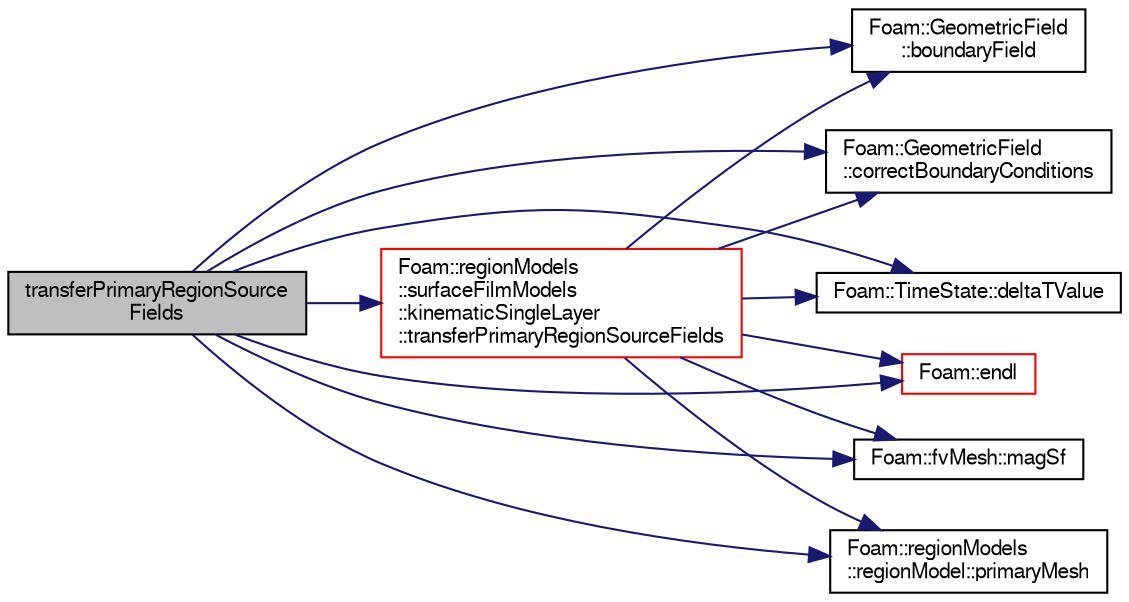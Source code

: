 digraph "transferPrimaryRegionSourceFields"
{
  bgcolor="transparent";
  edge [fontname="FreeSans",fontsize="10",labelfontname="FreeSans",labelfontsize="10"];
  node [fontname="FreeSans",fontsize="10",shape=record];
  rankdir="LR";
  Node779 [label="transferPrimaryRegionSource\lFields",height=0.2,width=0.4,color="black", fillcolor="grey75", style="filled", fontcolor="black"];
  Node779 -> Node780 [color="midnightblue",fontsize="10",style="solid",fontname="FreeSans"];
  Node780 [label="Foam::GeometricField\l::boundaryField",height=0.2,width=0.4,color="black",URL="$a22434.html#a3c6c1a789b48ea0c5e8bff64f9c14f2d",tooltip="Return reference to GeometricBoundaryField. "];
  Node779 -> Node781 [color="midnightblue",fontsize="10",style="solid",fontname="FreeSans"];
  Node781 [label="Foam::GeometricField\l::correctBoundaryConditions",height=0.2,width=0.4,color="black",URL="$a22434.html#acaf6878ef900e593c4b20812f1b567d6",tooltip="Correct boundary field. "];
  Node779 -> Node782 [color="midnightblue",fontsize="10",style="solid",fontname="FreeSans"];
  Node782 [label="Foam::TimeState::deltaTValue",height=0.2,width=0.4,color="black",URL="$a26362.html#aeb7fdbc18a6f908efa70a34e5688436c",tooltip="Return time step value. "];
  Node779 -> Node783 [color="midnightblue",fontsize="10",style="solid",fontname="FreeSans"];
  Node783 [label="Foam::endl",height=0.2,width=0.4,color="red",URL="$a21124.html#a2db8fe02a0d3909e9351bb4275b23ce4",tooltip="Add newline and flush stream. "];
  Node779 -> Node785 [color="midnightblue",fontsize="10",style="solid",fontname="FreeSans"];
  Node785 [label="Foam::fvMesh::magSf",height=0.2,width=0.4,color="black",URL="$a22766.html#ae208119f0287991ffba40fb6fecbb365",tooltip="Return cell face area magnitudes. "];
  Node779 -> Node786 [color="midnightblue",fontsize="10",style="solid",fontname="FreeSans"];
  Node786 [label="Foam::regionModels\l::regionModel::primaryMesh",height=0.2,width=0.4,color="black",URL="$a28998.html#a4fcb1e32ba3faef9cc4757d98726996b",tooltip="Return the reference to the primary mesh database. "];
  Node779 -> Node787 [color="midnightblue",fontsize="10",style="solid",fontname="FreeSans"];
  Node787 [label="Foam::regionModels\l::surfaceFilmModels\l::kinematicSingleLayer\l::transferPrimaryRegionSourceFields",height=0.2,width=0.4,color="red",URL="$a29042.html#ad280476804f72e6d48d182e2d0814a46",tooltip="Transfer source fields from the primary region to the film region. "];
  Node787 -> Node780 [color="midnightblue",fontsize="10",style="solid",fontname="FreeSans"];
  Node787 -> Node781 [color="midnightblue",fontsize="10",style="solid",fontname="FreeSans"];
  Node787 -> Node782 [color="midnightblue",fontsize="10",style="solid",fontname="FreeSans"];
  Node787 -> Node783 [color="midnightblue",fontsize="10",style="solid",fontname="FreeSans"];
  Node787 -> Node785 [color="midnightblue",fontsize="10",style="solid",fontname="FreeSans"];
  Node787 -> Node786 [color="midnightblue",fontsize="10",style="solid",fontname="FreeSans"];
}
